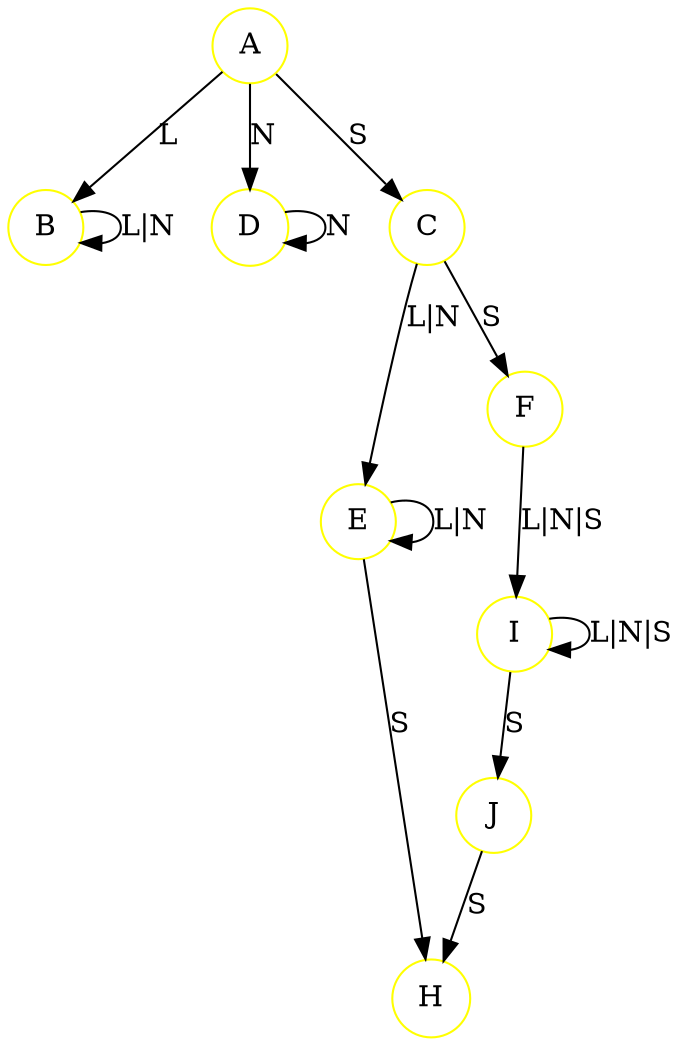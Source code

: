 digraph G {
node [shape=circle, color=yellow]
A
A -> B [label = L]
B -> B [label = "L|N"]
A -> D [label = N]
D -> D [label = N]
A -> C [label = S]
C -> E [label = "L|N"]
E -> E [label = "L|N"]
E -> H [label = S]
C -> F [label = S]
F -> I [label = "L|N|S"]
I -> I [label = "L|N|S"]
I -> J [label = S]
J -> H [label = S]
}